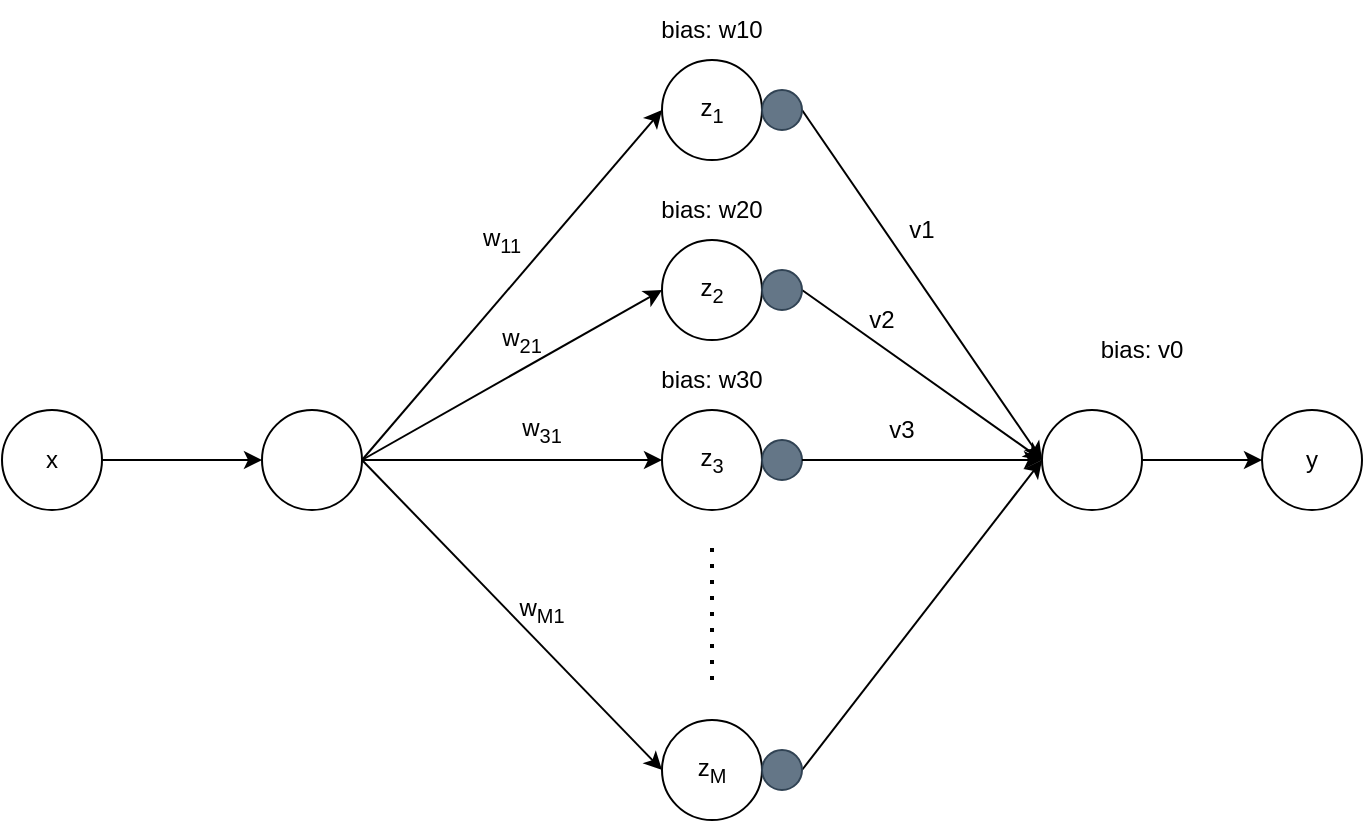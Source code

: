 <mxfile version="20.6.1" type="github">
  <diagram id="txaQrdaptx6GBSDjlEJE" name="Page-1">
    <mxGraphModel dx="2889" dy="1133" grid="1" gridSize="10" guides="1" tooltips="1" connect="1" arrows="1" fold="1" page="1" pageScale="1" pageWidth="850" pageHeight="1100" math="0" shadow="0">
      <root>
        <mxCell id="0" />
        <mxCell id="1" parent="0" />
        <mxCell id="N58K6K8Uewor6FMzZI90-1" value="" style="ellipse;whiteSpace=wrap;html=1;" vertex="1" parent="1">
          <mxGeometry x="200" y="525" width="50" height="50" as="geometry" />
        </mxCell>
        <mxCell id="N58K6K8Uewor6FMzZI90-2" value="z&lt;sub&gt;1&lt;/sub&gt;" style="ellipse;whiteSpace=wrap;html=1;" vertex="1" parent="1">
          <mxGeometry x="400" y="350" width="50" height="50" as="geometry" />
        </mxCell>
        <mxCell id="N58K6K8Uewor6FMzZI90-3" value="z&lt;sub&gt;2&lt;/sub&gt;" style="ellipse;whiteSpace=wrap;html=1;" vertex="1" parent="1">
          <mxGeometry x="400" y="440" width="50" height="50" as="geometry" />
        </mxCell>
        <mxCell id="N58K6K8Uewor6FMzZI90-4" value="" style="ellipse;whiteSpace=wrap;html=1;" vertex="1" parent="1">
          <mxGeometry x="590" y="525" width="50" height="50" as="geometry" />
        </mxCell>
        <mxCell id="N58K6K8Uewor6FMzZI90-5" value="" style="endArrow=classic;html=1;rounded=0;entryX=0;entryY=0.5;entryDx=0;entryDy=0;" edge="1" parent="1" target="N58K6K8Uewor6FMzZI90-2">
          <mxGeometry width="50" height="50" relative="1" as="geometry">
            <mxPoint x="250" y="550" as="sourcePoint" />
            <mxPoint x="450" y="520" as="targetPoint" />
            <Array as="points" />
          </mxGeometry>
        </mxCell>
        <mxCell id="N58K6K8Uewor6FMzZI90-6" value="" style="endArrow=classic;html=1;rounded=0;entryX=0;entryY=0.5;entryDx=0;entryDy=0;exitX=1;exitY=0.5;exitDx=0;exitDy=0;" edge="1" parent="1" source="N58K6K8Uewor6FMzZI90-1" target="N58K6K8Uewor6FMzZI90-3">
          <mxGeometry width="50" height="50" relative="1" as="geometry">
            <mxPoint x="260" y="550" as="sourcePoint" />
            <mxPoint x="450" y="520" as="targetPoint" />
          </mxGeometry>
        </mxCell>
        <mxCell id="N58K6K8Uewor6FMzZI90-7" value="" style="endArrow=classic;html=1;rounded=0;entryX=0;entryY=0.5;entryDx=0;entryDy=0;" edge="1" parent="1" target="N58K6K8Uewor6FMzZI90-4">
          <mxGeometry width="50" height="50" relative="1" as="geometry">
            <mxPoint x="470" y="375" as="sourcePoint" />
            <mxPoint x="450" y="520" as="targetPoint" />
          </mxGeometry>
        </mxCell>
        <mxCell id="N58K6K8Uewor6FMzZI90-8" value="" style="endArrow=classic;html=1;rounded=0;exitX=1;exitY=0.5;exitDx=0;exitDy=0;exitPerimeter=0;" edge="1" parent="1" source="N58K6K8Uewor6FMzZI90-10">
          <mxGeometry width="50" height="50" relative="1" as="geometry">
            <mxPoint x="470" y="700" as="sourcePoint" />
            <mxPoint x="590" y="550" as="targetPoint" />
          </mxGeometry>
        </mxCell>
        <mxCell id="N58K6K8Uewor6FMzZI90-9" value="" style="ellipse;whiteSpace=wrap;html=1;fillColor=#647687;fontColor=#ffffff;strokeColor=#314354;" vertex="1" parent="1">
          <mxGeometry x="450" y="365" width="20" height="20" as="geometry" />
        </mxCell>
        <mxCell id="N58K6K8Uewor6FMzZI90-10" value="" style="ellipse;whiteSpace=wrap;html=1;fillColor=#647687;fontColor=#ffffff;strokeColor=#314354;" vertex="1" parent="1">
          <mxGeometry x="450" y="455" width="20" height="20" as="geometry" />
        </mxCell>
        <mxCell id="N58K6K8Uewor6FMzZI90-11" value="x" style="ellipse;whiteSpace=wrap;html=1;aspect=fixed;" vertex="1" parent="1">
          <mxGeometry x="70" y="525" width="50" height="50" as="geometry" />
        </mxCell>
        <mxCell id="N58K6K8Uewor6FMzZI90-12" value="y" style="ellipse;whiteSpace=wrap;html=1;aspect=fixed;" vertex="1" parent="1">
          <mxGeometry x="700" y="525" width="50" height="50" as="geometry" />
        </mxCell>
        <mxCell id="N58K6K8Uewor6FMzZI90-13" value="w&lt;sub&gt;11&lt;/sub&gt;" style="text;html=1;strokeColor=none;fillColor=none;align=center;verticalAlign=middle;whiteSpace=wrap;rounded=0;" vertex="1" parent="1">
          <mxGeometry x="290" y="425" width="60" height="30" as="geometry" />
        </mxCell>
        <mxCell id="N58K6K8Uewor6FMzZI90-14" value="w&lt;sub&gt;21&lt;/sub&gt;" style="text;html=1;strokeColor=none;fillColor=none;align=center;verticalAlign=middle;whiteSpace=wrap;rounded=0;" vertex="1" parent="1">
          <mxGeometry x="300" y="475" width="60" height="30" as="geometry" />
        </mxCell>
        <mxCell id="N58K6K8Uewor6FMzZI90-15" value="" style="endArrow=classic;html=1;rounded=0;exitX=1;exitY=0.5;exitDx=0;exitDy=0;" edge="1" parent="1" source="N58K6K8Uewor6FMzZI90-11">
          <mxGeometry width="50" height="50" relative="1" as="geometry">
            <mxPoint x="400" y="570" as="sourcePoint" />
            <mxPoint x="200" y="550" as="targetPoint" />
          </mxGeometry>
        </mxCell>
        <mxCell id="N58K6K8Uewor6FMzZI90-16" value="" style="endArrow=classic;html=1;rounded=0;exitX=1;exitY=0.5;exitDx=0;exitDy=0;entryX=0;entryY=0.5;entryDx=0;entryDy=0;" edge="1" parent="1" source="N58K6K8Uewor6FMzZI90-4" target="N58K6K8Uewor6FMzZI90-12">
          <mxGeometry width="50" height="50" relative="1" as="geometry">
            <mxPoint x="400" y="570" as="sourcePoint" />
            <mxPoint x="450" y="520" as="targetPoint" />
          </mxGeometry>
        </mxCell>
        <mxCell id="N58K6K8Uewor6FMzZI90-17" value="v1" style="text;html=1;strokeColor=none;fillColor=none;align=center;verticalAlign=middle;whiteSpace=wrap;rounded=0;" vertex="1" parent="1">
          <mxGeometry x="500" y="420" width="60" height="30" as="geometry" />
        </mxCell>
        <mxCell id="N58K6K8Uewor6FMzZI90-18" value="v2" style="text;html=1;strokeColor=none;fillColor=none;align=center;verticalAlign=middle;whiteSpace=wrap;rounded=0;" vertex="1" parent="1">
          <mxGeometry x="480" y="465" width="60" height="30" as="geometry" />
        </mxCell>
        <mxCell id="N58K6K8Uewor6FMzZI90-19" value="bias: w10" style="text;html=1;strokeColor=none;fillColor=none;align=center;verticalAlign=middle;whiteSpace=wrap;rounded=0;" vertex="1" parent="1">
          <mxGeometry x="395" y="320" width="60" height="30" as="geometry" />
        </mxCell>
        <mxCell id="N58K6K8Uewor6FMzZI90-20" value="bias: w20" style="text;html=1;strokeColor=none;fillColor=none;align=center;verticalAlign=middle;whiteSpace=wrap;rounded=0;" vertex="1" parent="1">
          <mxGeometry x="395" y="410" width="60" height="30" as="geometry" />
        </mxCell>
        <mxCell id="N58K6K8Uewor6FMzZI90-21" value="bias: v0" style="text;html=1;strokeColor=none;fillColor=none;align=center;verticalAlign=middle;whiteSpace=wrap;rounded=0;" vertex="1" parent="1">
          <mxGeometry x="610" y="480" width="60" height="30" as="geometry" />
        </mxCell>
        <mxCell id="N58K6K8Uewor6FMzZI90-24" value="z&lt;sub&gt;3&lt;/sub&gt;" style="ellipse;whiteSpace=wrap;html=1;" vertex="1" parent="1">
          <mxGeometry x="400" y="525" width="50" height="50" as="geometry" />
        </mxCell>
        <mxCell id="N58K6K8Uewor6FMzZI90-27" value="bias: w30" style="text;html=1;strokeColor=none;fillColor=none;align=center;verticalAlign=middle;whiteSpace=wrap;rounded=0;" vertex="1" parent="1">
          <mxGeometry x="395" y="495" width="60" height="30" as="geometry" />
        </mxCell>
        <mxCell id="N58K6K8Uewor6FMzZI90-28" value="" style="endArrow=classic;html=1;rounded=0;exitX=1;exitY=0.5;exitDx=0;exitDy=0;" edge="1" parent="1" source="N58K6K8Uewor6FMzZI90-1">
          <mxGeometry width="50" height="50" relative="1" as="geometry">
            <mxPoint x="260" y="550" as="sourcePoint" />
            <mxPoint x="400" y="550" as="targetPoint" />
          </mxGeometry>
        </mxCell>
        <mxCell id="N58K6K8Uewor6FMzZI90-29" value="" style="ellipse;whiteSpace=wrap;html=1;fillColor=#647687;fontColor=#ffffff;strokeColor=#314354;" vertex="1" parent="1">
          <mxGeometry x="450" y="540" width="20" height="20" as="geometry" />
        </mxCell>
        <mxCell id="N58K6K8Uewor6FMzZI90-30" value="" style="endArrow=classic;html=1;rounded=0;exitX=1;exitY=0.5;exitDx=0;exitDy=0;entryX=0;entryY=0.5;entryDx=0;entryDy=0;" edge="1" parent="1" source="N58K6K8Uewor6FMzZI90-29" target="N58K6K8Uewor6FMzZI90-4">
          <mxGeometry width="50" height="50" relative="1" as="geometry">
            <mxPoint x="260" y="560" as="sourcePoint" />
            <mxPoint x="410" y="560" as="targetPoint" />
            <Array as="points" />
          </mxGeometry>
        </mxCell>
        <mxCell id="N58K6K8Uewor6FMzZI90-31" value="" style="endArrow=none;dashed=1;html=1;dashPattern=1 3;strokeWidth=2;rounded=0;" edge="1" parent="1">
          <mxGeometry width="50" height="50" relative="1" as="geometry">
            <mxPoint x="425" y="660" as="sourcePoint" />
            <mxPoint x="425" y="590" as="targetPoint" />
          </mxGeometry>
        </mxCell>
        <mxCell id="N58K6K8Uewor6FMzZI90-32" value="z&lt;sub&gt;M&lt;/sub&gt;" style="ellipse;whiteSpace=wrap;html=1;" vertex="1" parent="1">
          <mxGeometry x="400" y="680" width="50" height="50" as="geometry" />
        </mxCell>
        <mxCell id="N58K6K8Uewor6FMzZI90-33" value="w&lt;sub&gt;31&lt;/sub&gt;" style="text;html=1;strokeColor=none;fillColor=none;align=center;verticalAlign=middle;whiteSpace=wrap;rounded=0;" vertex="1" parent="1">
          <mxGeometry x="310" y="520" width="60" height="30" as="geometry" />
        </mxCell>
        <mxCell id="N58K6K8Uewor6FMzZI90-34" value="v3" style="text;html=1;strokeColor=none;fillColor=none;align=center;verticalAlign=middle;whiteSpace=wrap;rounded=0;" vertex="1" parent="1">
          <mxGeometry x="490" y="520" width="60" height="30" as="geometry" />
        </mxCell>
        <mxCell id="N58K6K8Uewor6FMzZI90-35" value="" style="endArrow=classic;html=1;rounded=0;exitX=1;exitY=0.5;exitDx=0;exitDy=0;entryX=0;entryY=0.5;entryDx=0;entryDy=0;" edge="1" parent="1" source="N58K6K8Uewor6FMzZI90-1" target="N58K6K8Uewor6FMzZI90-32">
          <mxGeometry width="50" height="50" relative="1" as="geometry">
            <mxPoint x="400" y="600" as="sourcePoint" />
            <mxPoint x="450" y="550" as="targetPoint" />
          </mxGeometry>
        </mxCell>
        <mxCell id="N58K6K8Uewor6FMzZI90-37" value="" style="endArrow=classic;html=1;rounded=0;entryX=0;entryY=0.5;entryDx=0;entryDy=0;exitX=1;exitY=0.5;exitDx=0;exitDy=0;" edge="1" parent="1" source="N58K6K8Uewor6FMzZI90-40" target="N58K6K8Uewor6FMzZI90-4">
          <mxGeometry width="50" height="50" relative="1" as="geometry">
            <mxPoint x="470" y="700" as="sourcePoint" />
            <mxPoint x="450" y="550" as="targetPoint" />
            <Array as="points" />
          </mxGeometry>
        </mxCell>
        <mxCell id="N58K6K8Uewor6FMzZI90-40" value="" style="ellipse;whiteSpace=wrap;html=1;fillColor=#647687;fontColor=#ffffff;strokeColor=#314354;" vertex="1" parent="1">
          <mxGeometry x="450" y="695" width="20" height="20" as="geometry" />
        </mxCell>
        <mxCell id="N58K6K8Uewor6FMzZI90-41" value="w&lt;sub&gt;M1&lt;/sub&gt;" style="text;html=1;strokeColor=none;fillColor=none;align=center;verticalAlign=middle;whiteSpace=wrap;rounded=0;" vertex="1" parent="1">
          <mxGeometry x="310" y="610" width="60" height="30" as="geometry" />
        </mxCell>
      </root>
    </mxGraphModel>
  </diagram>
</mxfile>
